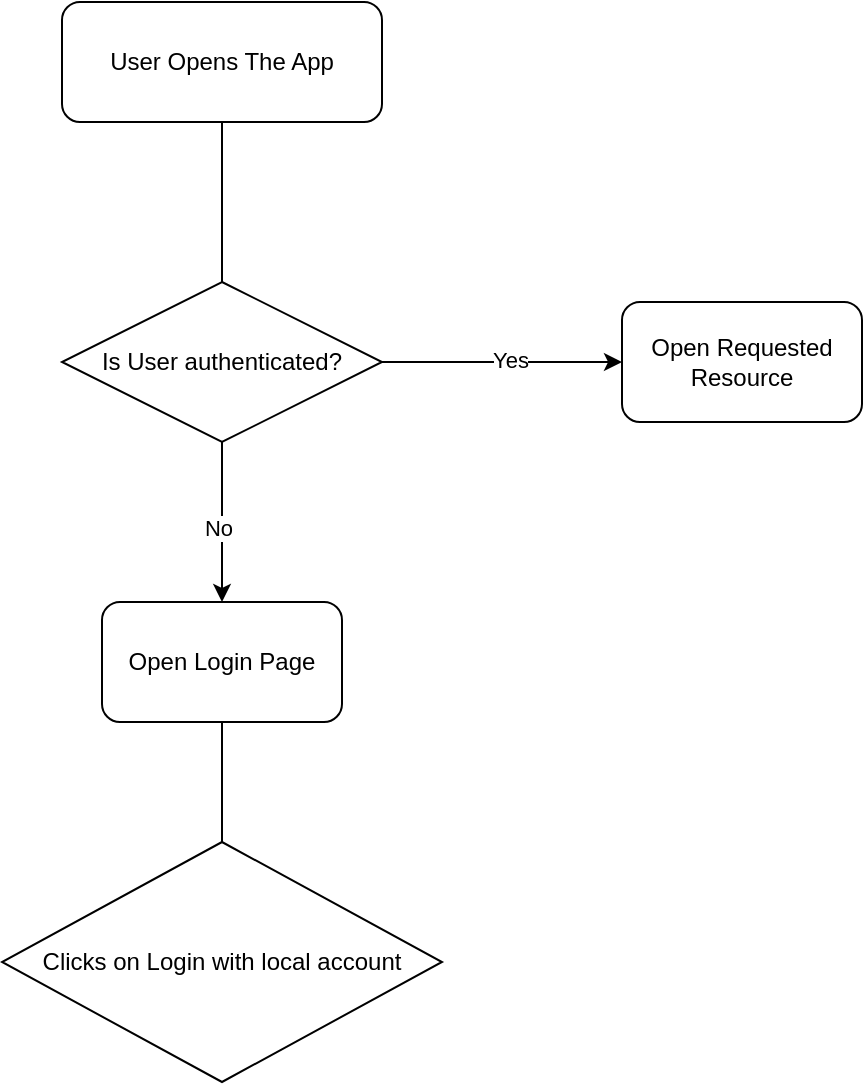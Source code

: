 <mxfile version="22.1.21" type="github">
  <diagram id="C5RBs43oDa-KdzZeNtuy" name="Page-1">
    <mxGraphModel dx="1050" dy="579" grid="1" gridSize="10" guides="1" tooltips="1" connect="1" arrows="1" fold="1" page="1" pageScale="1" pageWidth="827" pageHeight="1169" math="0" shadow="0">
      <root>
        <mxCell id="WIyWlLk6GJQsqaUBKTNV-0" />
        <mxCell id="WIyWlLk6GJQsqaUBKTNV-1" parent="WIyWlLk6GJQsqaUBKTNV-0" />
        <mxCell id="a6K9ppssDVb4eRAfsX8--0" value="User Opens The App" style="rounded=1;whiteSpace=wrap;html=1;" vertex="1" parent="WIyWlLk6GJQsqaUBKTNV-1">
          <mxGeometry x="360" y="20" width="160" height="60" as="geometry" />
        </mxCell>
        <mxCell id="a6K9ppssDVb4eRAfsX8--1" value="" style="endArrow=none;html=1;rounded=0;entryX=0.5;entryY=1;entryDx=0;entryDy=0;exitX=0.5;exitY=0;exitDx=0;exitDy=0;" edge="1" parent="WIyWlLk6GJQsqaUBKTNV-1" source="a6K9ppssDVb4eRAfsX8--2" target="a6K9ppssDVb4eRAfsX8--0">
          <mxGeometry width="50" height="50" relative="1" as="geometry">
            <mxPoint x="440" y="160" as="sourcePoint" />
            <mxPoint x="439" y="100" as="targetPoint" />
          </mxGeometry>
        </mxCell>
        <mxCell id="a6K9ppssDVb4eRAfsX8--2" value="Is User authenticated?" style="rhombus;whiteSpace=wrap;html=1;" vertex="1" parent="WIyWlLk6GJQsqaUBKTNV-1">
          <mxGeometry x="360" y="160" width="160" height="80" as="geometry" />
        </mxCell>
        <mxCell id="a6K9ppssDVb4eRAfsX8--3" value="" style="endArrow=classic;html=1;rounded=0;exitX=1;exitY=0.5;exitDx=0;exitDy=0;entryX=0;entryY=0.5;entryDx=0;entryDy=0;" edge="1" parent="WIyWlLk6GJQsqaUBKTNV-1" source="a6K9ppssDVb4eRAfsX8--2" target="a6K9ppssDVb4eRAfsX8--5">
          <mxGeometry width="50" height="50" relative="1" as="geometry">
            <mxPoint x="630" y="200" as="sourcePoint" />
            <mxPoint x="640" y="200" as="targetPoint" />
          </mxGeometry>
        </mxCell>
        <mxCell id="a6K9ppssDVb4eRAfsX8--4" value="Yes" style="edgeLabel;html=1;align=center;verticalAlign=middle;resizable=0;points=[];" vertex="1" connectable="0" parent="a6K9ppssDVb4eRAfsX8--3">
          <mxGeometry x="0.063" y="1" relative="1" as="geometry">
            <mxPoint as="offset" />
          </mxGeometry>
        </mxCell>
        <mxCell id="a6K9ppssDVb4eRAfsX8--5" value="Open Requested Resource" style="rounded=1;whiteSpace=wrap;html=1;" vertex="1" parent="WIyWlLk6GJQsqaUBKTNV-1">
          <mxGeometry x="640" y="170" width="120" height="60" as="geometry" />
        </mxCell>
        <mxCell id="a6K9ppssDVb4eRAfsX8--6" value="" style="endArrow=classic;html=1;rounded=0;exitX=0.5;exitY=1;exitDx=0;exitDy=0;entryX=0.5;entryY=0;entryDx=0;entryDy=0;" edge="1" parent="WIyWlLk6GJQsqaUBKTNV-1" source="a6K9ppssDVb4eRAfsX8--2" target="a6K9ppssDVb4eRAfsX8--8">
          <mxGeometry width="50" height="50" relative="1" as="geometry">
            <mxPoint x="390" y="330" as="sourcePoint" />
            <mxPoint x="440" y="320" as="targetPoint" />
          </mxGeometry>
        </mxCell>
        <mxCell id="a6K9ppssDVb4eRAfsX8--7" value="No" style="edgeLabel;html=1;align=center;verticalAlign=middle;resizable=0;points=[];" vertex="1" connectable="0" parent="a6K9ppssDVb4eRAfsX8--6">
          <mxGeometry x="0.065" y="-2" relative="1" as="geometry">
            <mxPoint as="offset" />
          </mxGeometry>
        </mxCell>
        <mxCell id="a6K9ppssDVb4eRAfsX8--8" value="Open Login Page" style="rounded=1;whiteSpace=wrap;html=1;" vertex="1" parent="WIyWlLk6GJQsqaUBKTNV-1">
          <mxGeometry x="380" y="320" width="120" height="60" as="geometry" />
        </mxCell>
        <mxCell id="a6K9ppssDVb4eRAfsX8--9" value="Clicks on Login with local account" style="rhombus;whiteSpace=wrap;html=1;" vertex="1" parent="WIyWlLk6GJQsqaUBKTNV-1">
          <mxGeometry x="330" y="440" width="220" height="120" as="geometry" />
        </mxCell>
        <mxCell id="a6K9ppssDVb4eRAfsX8--10" value="" style="endArrow=none;html=1;rounded=0;entryX=0.5;entryY=1;entryDx=0;entryDy=0;exitX=0.5;exitY=0;exitDx=0;exitDy=0;" edge="1" parent="WIyWlLk6GJQsqaUBKTNV-1" source="a6K9ppssDVb4eRAfsX8--9" target="a6K9ppssDVb4eRAfsX8--8">
          <mxGeometry width="50" height="50" relative="1" as="geometry">
            <mxPoint x="280" y="440" as="sourcePoint" />
            <mxPoint x="330" y="390" as="targetPoint" />
          </mxGeometry>
        </mxCell>
      </root>
    </mxGraphModel>
  </diagram>
</mxfile>
